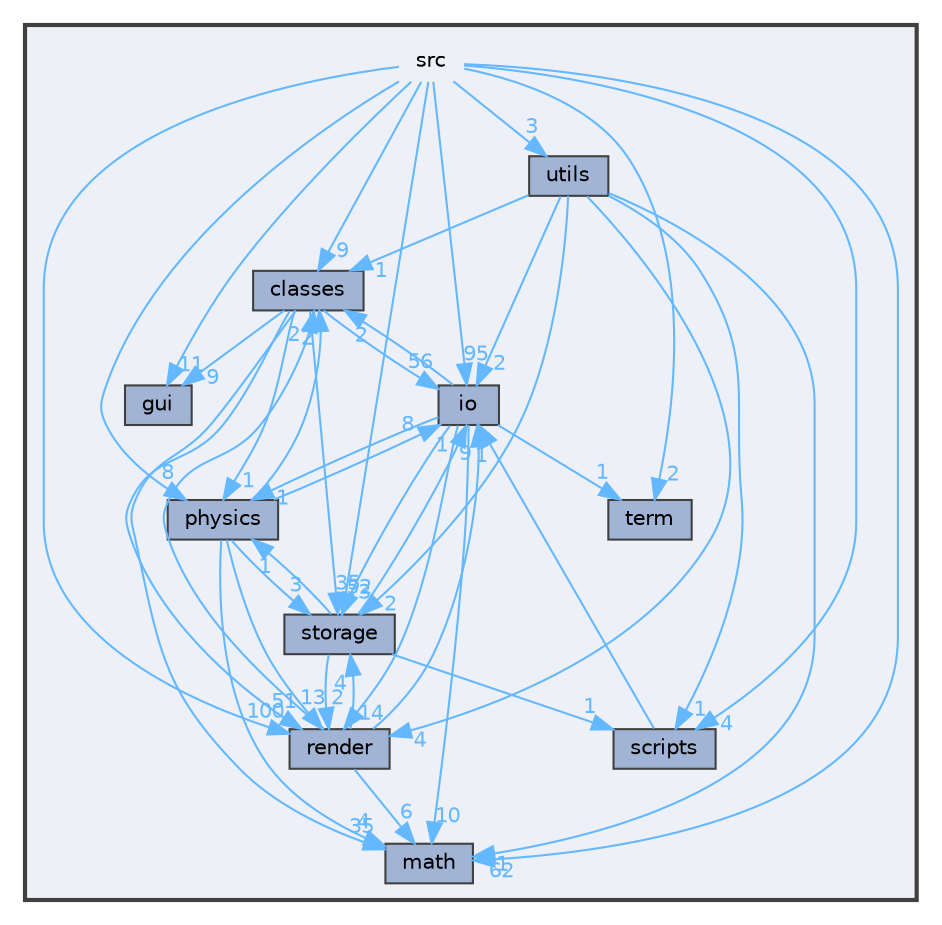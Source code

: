 digraph "src"
{
 // LATEX_PDF_SIZE
  bgcolor="transparent";
  edge [fontname=Helvetica,fontsize=10,labelfontname=Helvetica,labelfontsize=10];
  node [fontname=Helvetica,fontsize=10,shape=box,height=0.2,width=0.4];
  compound=true
  subgraph clusterdir_68267d1309a1af8e8297ef4c3efbcdba {
    graph [ bgcolor="#edf0f7", pencolor="grey25", label="", fontname=Helvetica,fontsize=10 style="filled,bold", URL="dir_68267d1309a1af8e8297ef4c3efbcdba.html",tooltip=""]
    dir_68267d1309a1af8e8297ef4c3efbcdba [shape=plaintext, label="src"];
  dir_018e9aafb459e6e1a4953404cb0c0b1d [label="classes", fillcolor="#a2b4d6", color="grey25", style="filled", URL="dir_018e9aafb459e6e1a4953404cb0c0b1d.html",tooltip=""];
  dir_99d0482cf009f9d97a0877749b817f19 [label="gui", fillcolor="#a2b4d6", color="grey25", style="filled", URL="dir_99d0482cf009f9d97a0877749b817f19.html",tooltip=""];
  dir_c184e51c84f2c3f0345bbc8a0d75d3e1 [label="io", fillcolor="#a2b4d6", color="grey25", style="filled", URL="dir_c184e51c84f2c3f0345bbc8a0d75d3e1.html",tooltip=""];
  dir_ae9a93452e2a84339148a16bcf2eb561 [label="math", fillcolor="#a2b4d6", color="grey25", style="filled", URL="dir_ae9a93452e2a84339148a16bcf2eb561.html",tooltip=""];
  dir_8250e12e5a19acb8ece30f1703b6dc16 [label="physics", fillcolor="#a2b4d6", color="grey25", style="filled", URL="dir_8250e12e5a19acb8ece30f1703b6dc16.html",tooltip=""];
  dir_e488ee1cea97fb16abdb5ccc78d2123b [label="render", fillcolor="#a2b4d6", color="grey25", style="filled", URL="dir_e488ee1cea97fb16abdb5ccc78d2123b.html",tooltip=""];
  dir_634e799a3947388232110823971192a8 [label="scripts", fillcolor="#a2b4d6", color="grey25", style="filled", URL="dir_634e799a3947388232110823971192a8.html",tooltip=""];
  dir_452baf35e1d7639c9f2a5ece4ec85855 [label="storage", fillcolor="#a2b4d6", color="grey25", style="filled", URL="dir_452baf35e1d7639c9f2a5ece4ec85855.html",tooltip=""];
  dir_f015963f69ae14c534311f2118856536 [label="term", fillcolor="#a2b4d6", color="grey25", style="filled", URL="dir_f015963f69ae14c534311f2118856536.html",tooltip=""];
  dir_313caf1132e152dd9b58bea13a4052ca [label="utils", fillcolor="#a2b4d6", color="grey25", style="filled", URL="dir_313caf1132e152dd9b58bea13a4052ca.html",tooltip=""];
  }
  dir_68267d1309a1af8e8297ef4c3efbcdba->dir_018e9aafb459e6e1a4953404cb0c0b1d [headlabel="9", labeldistance=1.5 headhref="dir_000015_000001.html" href="dir_000015_000001.html" color="steelblue1" fontcolor="steelblue1"];
  dir_68267d1309a1af8e8297ef4c3efbcdba->dir_313caf1132e152dd9b58bea13a4052ca [headlabel="3", labeldistance=1.5 headhref="dir_000015_000018.html" href="dir_000015_000018.html" color="steelblue1" fontcolor="steelblue1"];
  dir_68267d1309a1af8e8297ef4c3efbcdba->dir_452baf35e1d7639c9f2a5ece4ec85855 [headlabel="52", labeldistance=1.5 headhref="dir_000015_000016.html" href="dir_000015_000016.html" color="steelblue1" fontcolor="steelblue1"];
  dir_68267d1309a1af8e8297ef4c3efbcdba->dir_634e799a3947388232110823971192a8 [headlabel="4", labeldistance=1.5 headhref="dir_000015_000014.html" href="dir_000015_000014.html" color="steelblue1" fontcolor="steelblue1"];
  dir_68267d1309a1af8e8297ef4c3efbcdba->dir_8250e12e5a19acb8ece30f1703b6dc16 [headlabel="8", labeldistance=1.5 headhref="dir_000015_000012.html" href="dir_000015_000012.html" color="steelblue1" fontcolor="steelblue1"];
  dir_68267d1309a1af8e8297ef4c3efbcdba->dir_99d0482cf009f9d97a0877749b817f19 [headlabel="11", labeldistance=1.5 headhref="dir_000015_000005.html" href="dir_000015_000005.html" color="steelblue1" fontcolor="steelblue1"];
  dir_68267d1309a1af8e8297ef4c3efbcdba->dir_ae9a93452e2a84339148a16bcf2eb561 [headlabel="62", labeldistance=1.5 headhref="dir_000015_000008.html" href="dir_000015_000008.html" color="steelblue1" fontcolor="steelblue1"];
  dir_68267d1309a1af8e8297ef4c3efbcdba->dir_c184e51c84f2c3f0345bbc8a0d75d3e1 [headlabel="95", labeldistance=1.5 headhref="dir_000015_000006.html" href="dir_000015_000006.html" color="steelblue1" fontcolor="steelblue1"];
  dir_68267d1309a1af8e8297ef4c3efbcdba->dir_e488ee1cea97fb16abdb5ccc78d2123b [headlabel="100", labeldistance=1.5 headhref="dir_000015_000013.html" href="dir_000015_000013.html" color="steelblue1" fontcolor="steelblue1"];
  dir_68267d1309a1af8e8297ef4c3efbcdba->dir_f015963f69ae14c534311f2118856536 [headlabel="2", labeldistance=1.5 headhref="dir_000015_000017.html" href="dir_000015_000017.html" color="steelblue1" fontcolor="steelblue1"];
  dir_018e9aafb459e6e1a4953404cb0c0b1d->dir_452baf35e1d7639c9f2a5ece4ec85855 [headlabel="35", labeldistance=1.5 headhref="dir_000001_000016.html" href="dir_000001_000016.html" color="steelblue1" fontcolor="steelblue1"];
  dir_018e9aafb459e6e1a4953404cb0c0b1d->dir_ae9a93452e2a84339148a16bcf2eb561 [headlabel="35", labeldistance=1.5 headhref="dir_000001_000008.html" href="dir_000001_000008.html" color="steelblue1" fontcolor="steelblue1"];
  dir_018e9aafb459e6e1a4953404cb0c0b1d->dir_c184e51c84f2c3f0345bbc8a0d75d3e1 [headlabel="56", labeldistance=1.5 headhref="dir_000001_000006.html" href="dir_000001_000006.html" color="steelblue1" fontcolor="steelblue1"];
  dir_018e9aafb459e6e1a4953404cb0c0b1d->dir_e488ee1cea97fb16abdb5ccc78d2123b [headlabel="51", labeldistance=1.5 headhref="dir_000001_000013.html" href="dir_000001_000013.html" color="steelblue1" fontcolor="steelblue1"];
  dir_018e9aafb459e6e1a4953404cb0c0b1d->dir_99d0482cf009f9d97a0877749b817f19 [headlabel="9", labeldistance=1.5 headhref="dir_000001_000005.html" href="dir_000001_000005.html" color="steelblue1" fontcolor="steelblue1"];
  dir_018e9aafb459e6e1a4953404cb0c0b1d->dir_8250e12e5a19acb8ece30f1703b6dc16 [headlabel="1", labeldistance=1.5 headhref="dir_000001_000012.html" href="dir_000001_000012.html" color="steelblue1" fontcolor="steelblue1"];
  dir_c184e51c84f2c3f0345bbc8a0d75d3e1->dir_018e9aafb459e6e1a4953404cb0c0b1d [headlabel="2", labeldistance=1.5 headhref="dir_000006_000001.html" href="dir_000006_000001.html" color="steelblue1" fontcolor="steelblue1"];
  dir_c184e51c84f2c3f0345bbc8a0d75d3e1->dir_452baf35e1d7639c9f2a5ece4ec85855 [headlabel="3", labeldistance=1.5 headhref="dir_000006_000016.html" href="dir_000006_000016.html" color="steelblue1" fontcolor="steelblue1"];
  dir_c184e51c84f2c3f0345bbc8a0d75d3e1->dir_8250e12e5a19acb8ece30f1703b6dc16 [headlabel="1", labeldistance=1.5 headhref="dir_000006_000012.html" href="dir_000006_000012.html" color="steelblue1" fontcolor="steelblue1"];
  dir_c184e51c84f2c3f0345bbc8a0d75d3e1->dir_ae9a93452e2a84339148a16bcf2eb561 [headlabel="10", labeldistance=1.5 headhref="dir_000006_000008.html" href="dir_000006_000008.html" color="steelblue1" fontcolor="steelblue1"];
  dir_c184e51c84f2c3f0345bbc8a0d75d3e1->dir_e488ee1cea97fb16abdb5ccc78d2123b [headlabel="14", labeldistance=1.5 headhref="dir_000006_000013.html" href="dir_000006_000013.html" color="steelblue1" fontcolor="steelblue1"];
  dir_c184e51c84f2c3f0345bbc8a0d75d3e1->dir_f015963f69ae14c534311f2118856536 [headlabel="1", labeldistance=1.5 headhref="dir_000006_000017.html" href="dir_000006_000017.html" color="steelblue1" fontcolor="steelblue1"];
  dir_8250e12e5a19acb8ece30f1703b6dc16->dir_018e9aafb459e6e1a4953404cb0c0b1d [headlabel="2", labeldistance=1.5 headhref="dir_000012_000001.html" href="dir_000012_000001.html" color="steelblue1" fontcolor="steelblue1"];
  dir_8250e12e5a19acb8ece30f1703b6dc16->dir_452baf35e1d7639c9f2a5ece4ec85855 [headlabel="3", labeldistance=1.5 headhref="dir_000012_000016.html" href="dir_000012_000016.html" color="steelblue1" fontcolor="steelblue1"];
  dir_8250e12e5a19acb8ece30f1703b6dc16->dir_ae9a93452e2a84339148a16bcf2eb561 [headlabel="4", labeldistance=1.5 headhref="dir_000012_000008.html" href="dir_000012_000008.html" color="steelblue1" fontcolor="steelblue1"];
  dir_8250e12e5a19acb8ece30f1703b6dc16->dir_c184e51c84f2c3f0345bbc8a0d75d3e1 [headlabel="8", labeldistance=1.5 headhref="dir_000012_000006.html" href="dir_000012_000006.html" color="steelblue1" fontcolor="steelblue1"];
  dir_8250e12e5a19acb8ece30f1703b6dc16->dir_e488ee1cea97fb16abdb5ccc78d2123b [headlabel="13", labeldistance=1.5 headhref="dir_000012_000013.html" href="dir_000012_000013.html" color="steelblue1" fontcolor="steelblue1"];
  dir_e488ee1cea97fb16abdb5ccc78d2123b->dir_018e9aafb459e6e1a4953404cb0c0b1d [headlabel="2", labeldistance=1.5 headhref="dir_000013_000001.html" href="dir_000013_000001.html" color="steelblue1" fontcolor="steelblue1"];
  dir_e488ee1cea97fb16abdb5ccc78d2123b->dir_452baf35e1d7639c9f2a5ece4ec85855 [headlabel="4", labeldistance=1.5 headhref="dir_000013_000016.html" href="dir_000013_000016.html" color="steelblue1" fontcolor="steelblue1"];
  dir_e488ee1cea97fb16abdb5ccc78d2123b->dir_ae9a93452e2a84339148a16bcf2eb561 [headlabel="6", labeldistance=1.5 headhref="dir_000013_000008.html" href="dir_000013_000008.html" color="steelblue1" fontcolor="steelblue1"];
  dir_e488ee1cea97fb16abdb5ccc78d2123b->dir_c184e51c84f2c3f0345bbc8a0d75d3e1 [headlabel="9", labeldistance=1.5 headhref="dir_000013_000006.html" href="dir_000013_000006.html" color="steelblue1" fontcolor="steelblue1"];
  dir_634e799a3947388232110823971192a8->dir_c184e51c84f2c3f0345bbc8a0d75d3e1 [headlabel="1", labeldistance=1.5 headhref="dir_000014_000006.html" href="dir_000014_000006.html" color="steelblue1" fontcolor="steelblue1"];
  dir_452baf35e1d7639c9f2a5ece4ec85855->dir_634e799a3947388232110823971192a8 [headlabel="1", labeldistance=1.5 headhref="dir_000016_000014.html" href="dir_000016_000014.html" color="steelblue1" fontcolor="steelblue1"];
  dir_452baf35e1d7639c9f2a5ece4ec85855->dir_8250e12e5a19acb8ece30f1703b6dc16 [headlabel="1", labeldistance=1.5 headhref="dir_000016_000012.html" href="dir_000016_000012.html" color="steelblue1" fontcolor="steelblue1"];
  dir_452baf35e1d7639c9f2a5ece4ec85855->dir_c184e51c84f2c3f0345bbc8a0d75d3e1 [headlabel="1", labeldistance=1.5 headhref="dir_000016_000006.html" href="dir_000016_000006.html" color="steelblue1" fontcolor="steelblue1"];
  dir_452baf35e1d7639c9f2a5ece4ec85855->dir_e488ee1cea97fb16abdb5ccc78d2123b [headlabel="2", labeldistance=1.5 headhref="dir_000016_000013.html" href="dir_000016_000013.html" color="steelblue1" fontcolor="steelblue1"];
  dir_313caf1132e152dd9b58bea13a4052ca->dir_018e9aafb459e6e1a4953404cb0c0b1d [headlabel="1", labeldistance=1.5 headhref="dir_000018_000001.html" href="dir_000018_000001.html" color="steelblue1" fontcolor="steelblue1"];
  dir_313caf1132e152dd9b58bea13a4052ca->dir_452baf35e1d7639c9f2a5ece4ec85855 [headlabel="2", labeldistance=1.5 headhref="dir_000018_000016.html" href="dir_000018_000016.html" color="steelblue1" fontcolor="steelblue1"];
  dir_313caf1132e152dd9b58bea13a4052ca->dir_634e799a3947388232110823971192a8 [headlabel="1", labeldistance=1.5 headhref="dir_000018_000014.html" href="dir_000018_000014.html" color="steelblue1" fontcolor="steelblue1"];
  dir_313caf1132e152dd9b58bea13a4052ca->dir_ae9a93452e2a84339148a16bcf2eb561 [headlabel="1", labeldistance=1.5 headhref="dir_000018_000008.html" href="dir_000018_000008.html" color="steelblue1" fontcolor="steelblue1"];
  dir_313caf1132e152dd9b58bea13a4052ca->dir_c184e51c84f2c3f0345bbc8a0d75d3e1 [headlabel="2", labeldistance=1.5 headhref="dir_000018_000006.html" href="dir_000018_000006.html" color="steelblue1" fontcolor="steelblue1"];
  dir_313caf1132e152dd9b58bea13a4052ca->dir_e488ee1cea97fb16abdb5ccc78d2123b [headlabel="4", labeldistance=1.5 headhref="dir_000018_000013.html" href="dir_000018_000013.html" color="steelblue1" fontcolor="steelblue1"];
}
